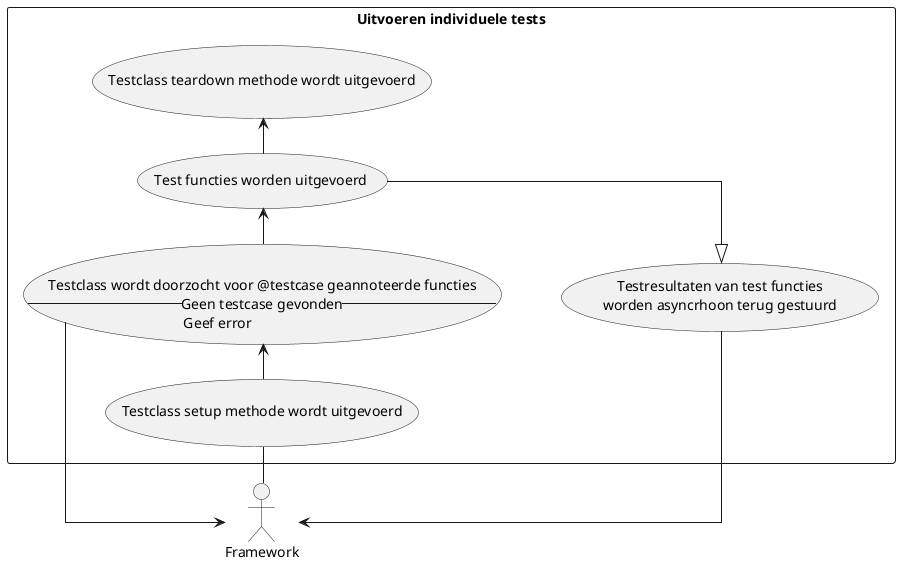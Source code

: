 @startuml usecase
left to right direction
skinparam linetype ortho


actor caller as "Framework"

rectangle usecase as "Uitvoeren individuele tests" {
    usecase setup as "Testclass setup methode wordt uitgevoerd"
    usecase search as "Testclass wordt doorzocht voor @testcase geannoteerde functies
        --Geen testcase gevonden--
        Geef error"
    usecase execute as "Test functies worden uitgevoerd"
    usecase return as "Testresultaten van test functies
        worden asyncrhoon terug gestuurd"
    usecase teardown as "Testclass teardown methode wordt uitgevoerd"
}

caller -- setup
setup -> search
search -> execute
search -right-> caller
execute --|> return
return -right-> caller
execute -> teardown

@enduml